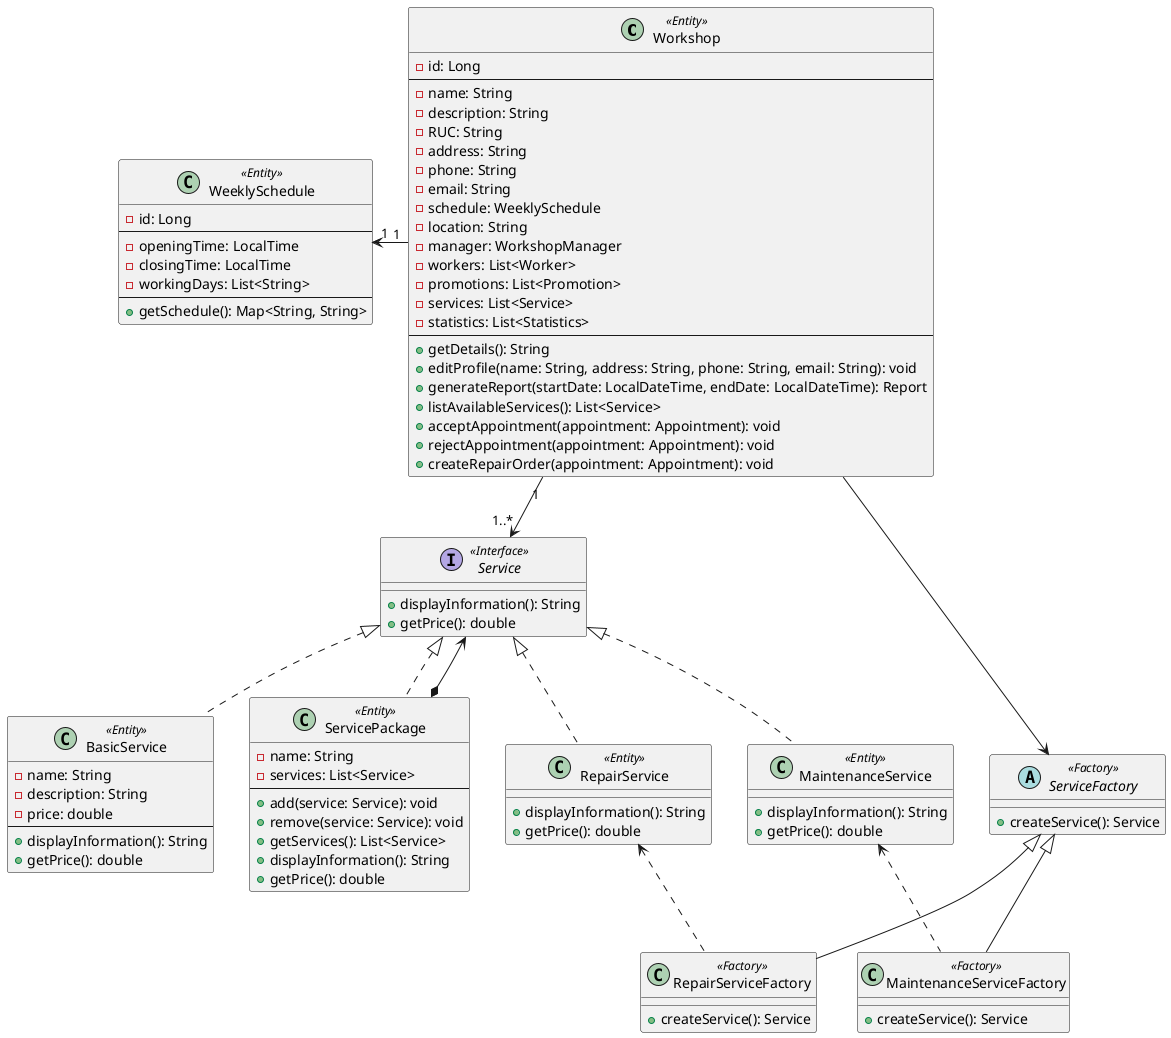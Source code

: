 @startuml Workshop Bounded Context

class Workshop <<Entity>> {
  - id: Long
  --
  - name: String
  - description: String
  - RUC: String
  - address: String
  - phone: String
  - email: String
  - schedule: WeeklySchedule
  - location: String
  - manager: WorkshopManager
  - workers: List<Worker>
  - promotions: List<Promotion>
  - services: List<Service>
  - statistics: List<Statistics>
  --
  + getDetails(): String
  + editProfile(name: String, address: String, phone: String, email: String): void
  + generateReport(startDate: LocalDateTime, endDate: LocalDateTime): Report
  + listAvailableServices(): List<Service>
  + acceptAppointment(appointment: Appointment): void
  + rejectAppointment(appointment: Appointment): void
  + createRepairOrder(appointment: Appointment): void
}

abstract class ServiceFactory <<Factory>> {
  + createService(): Service
}

class RepairServiceFactory <<Factory>> extends ServiceFactory  {
  + createService(): Service
}
class MaintenanceServiceFactory <<Factory>> extends ServiceFactory {
  + createService(): Service
}
interface Service <<Interface>> {
  + displayInformation(): String
  + getPrice(): double
}
class RepairService <<Entity>> implements Service {
  + displayInformation(): String
  + getPrice(): double
}
class MaintenanceService <<Entity>> implements Service {
  + displayInformation(): String
  + getPrice(): double
}
class BasicService <<Entity>> implements Service {
  - name: String
  - description: String
  - price: double
  --
  + displayInformation(): String
  + getPrice(): double
}
class ServicePackage <<Entity>> implements Service {
  - name: String
  - services: List<Service>
  --
  + add(service: Service): void
  + remove(service: Service): void
  + getServices(): List<Service>
  + displayInformation(): String
  + getPrice(): double
}

class WeeklySchedule <<Entity>> {
  - id: Long
  --
  - openingTime: LocalTime
  - closingTime: LocalTime
  - workingDays: List<String>
  --
  + getSchedule(): Map<String, String>
}

Workshop "1" -down-> "1..*" Service
Workshop -right-> ServiceFactory
Workshop "1" -left-> "1" WeeklySchedule
'ServiceFactory <|.. RepairServiceFactory
'ServiceFactory <|.. MaintenanceFactory
RepairServiceFactory .up.> RepairService
MaintenanceServiceFactory .up.> MaintenanceService
'Service <|.. BasicService
'Service <|.. ServicePackage
'Service <|.. RepairService
'Service <|.. MaintenanceService
Service <--* ServicePackage

@enduml